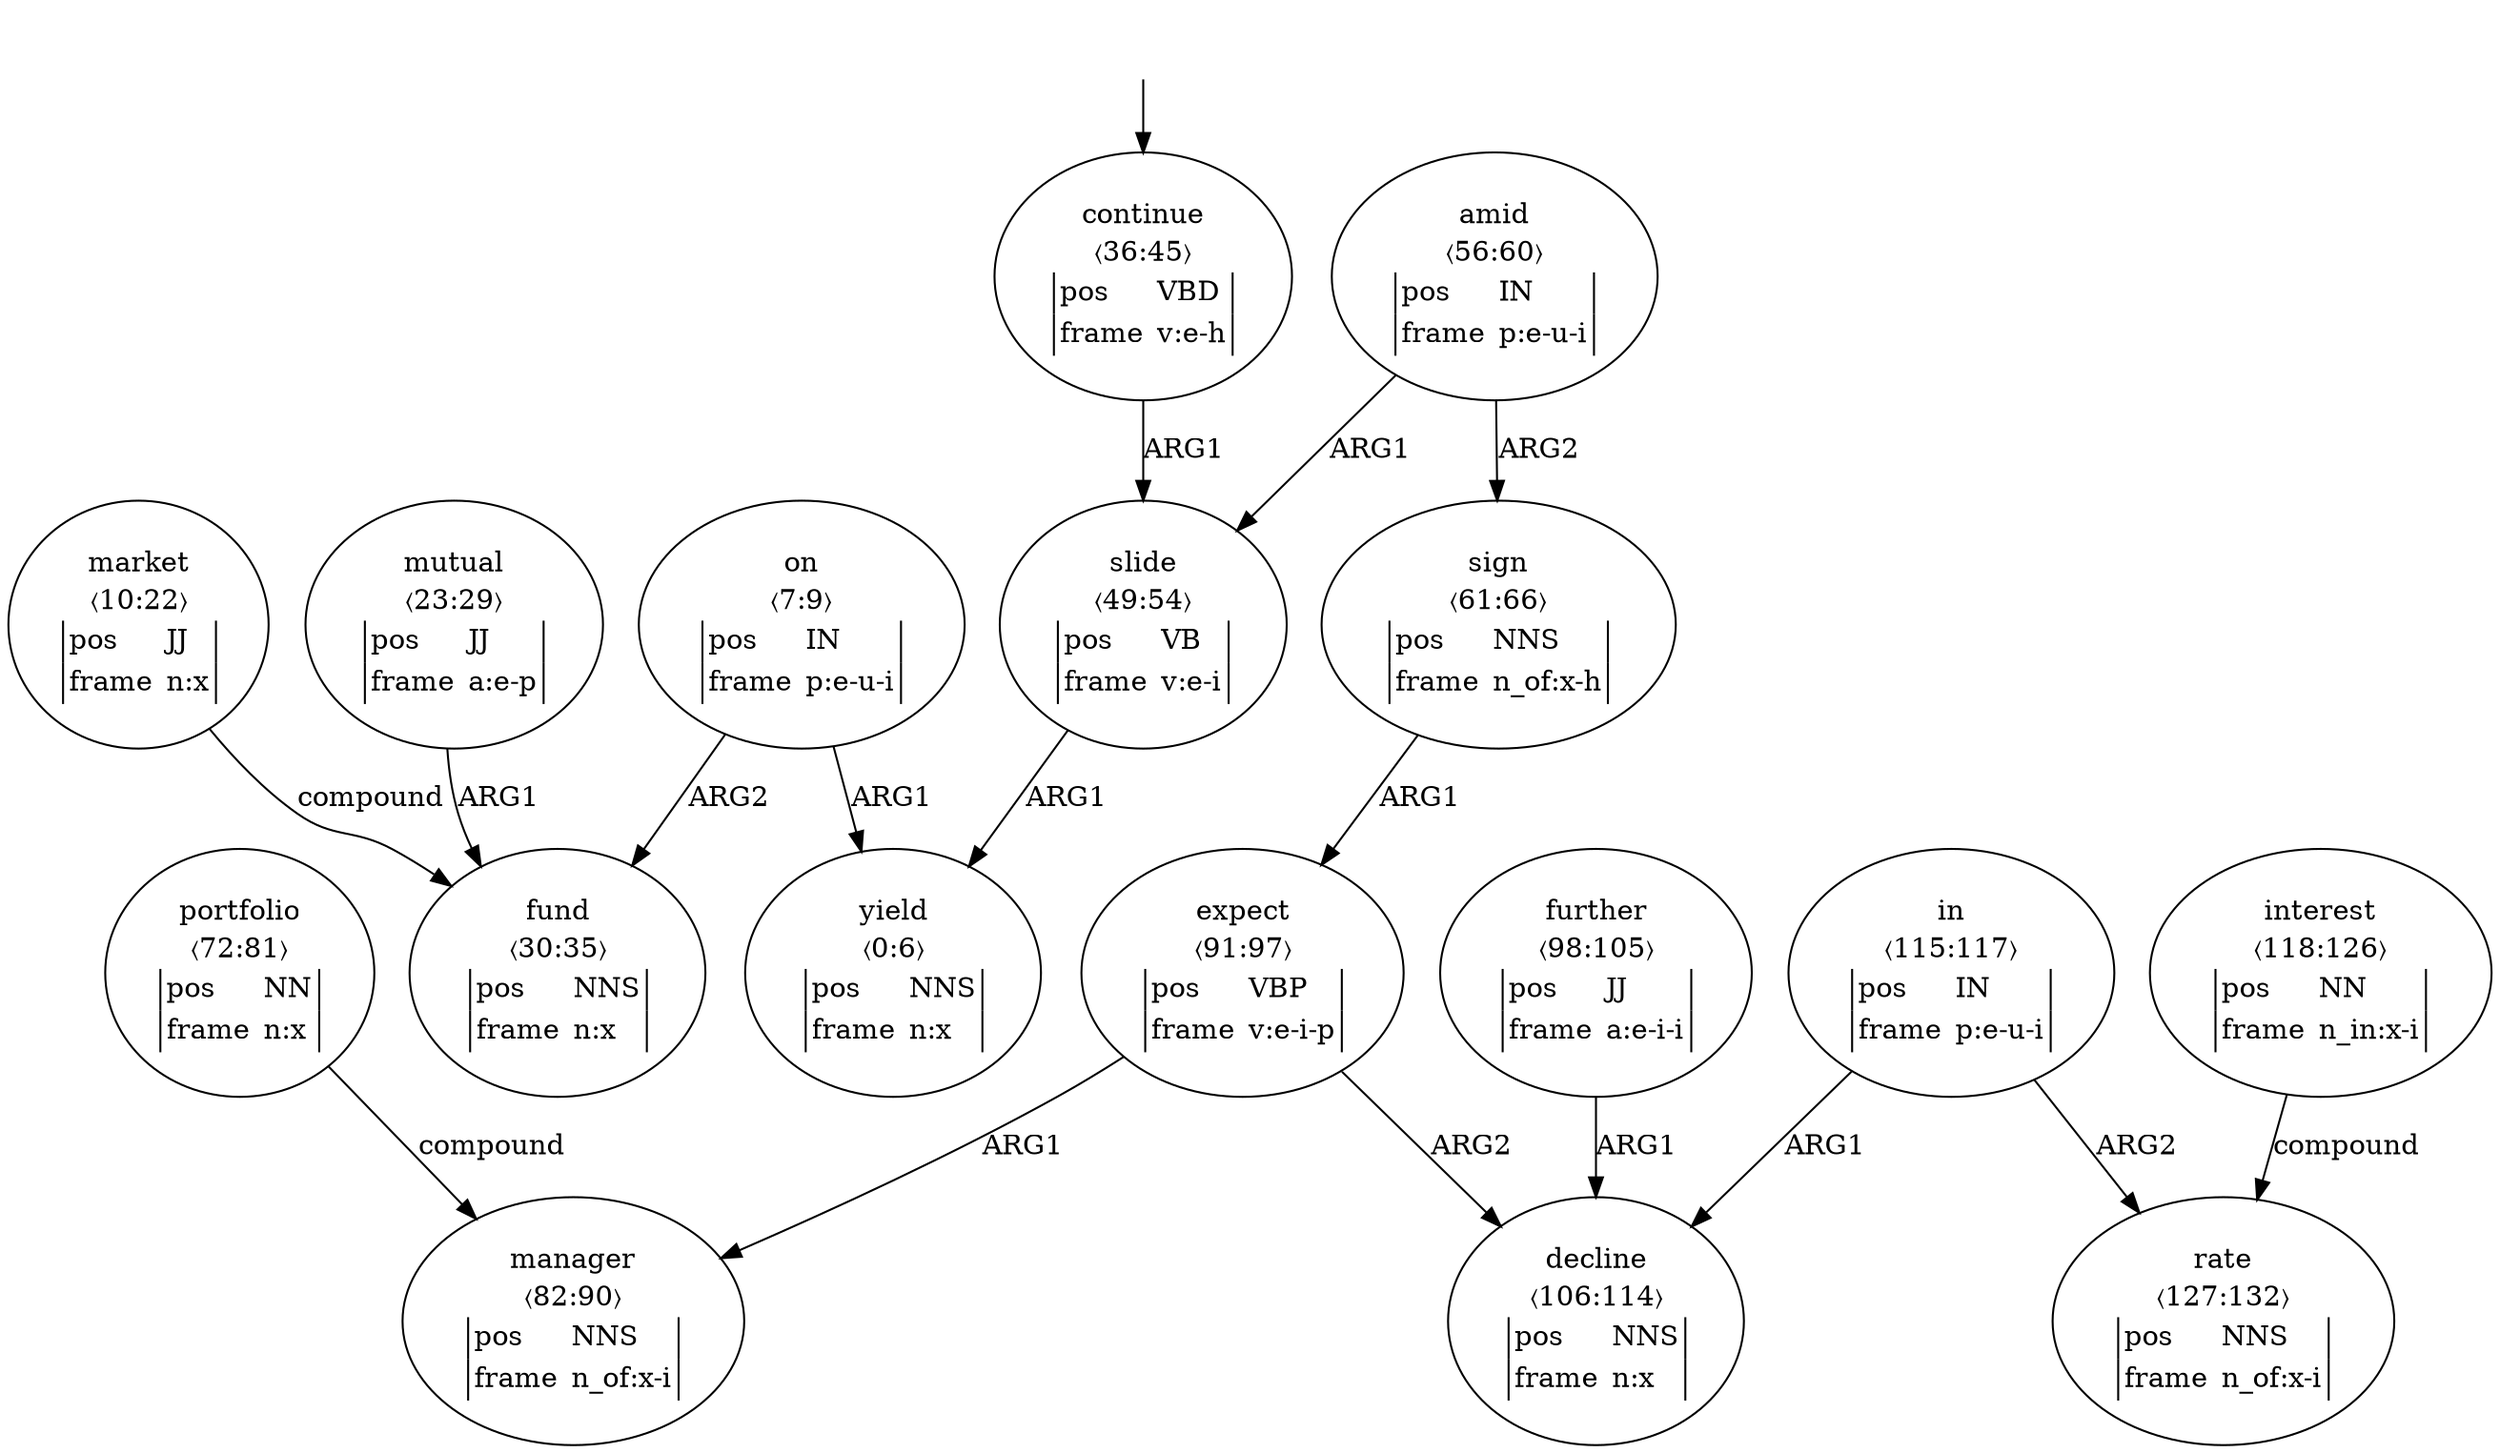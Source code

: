 digraph "20004001" {
  top [ style=invis ];
  top -> 5;
  0 [ label=<<table align="center" border="0" cellspacing="0"><tr><td colspan="2">yield</td></tr><tr><td colspan="2">〈0:6〉</td></tr><tr><td sides="l" border="1" align="left">pos</td><td sides="r" border="1" align="left">NNS</td></tr><tr><td sides="l" border="1" align="left">frame</td><td sides="r" border="1" align="left">n:x</td></tr></table>> ];
  1 [ label=<<table align="center" border="0" cellspacing="0"><tr><td colspan="2">on</td></tr><tr><td colspan="2">〈7:9〉</td></tr><tr><td sides="l" border="1" align="left">pos</td><td sides="r" border="1" align="left">IN</td></tr><tr><td sides="l" border="1" align="left">frame</td><td sides="r" border="1" align="left">p:e-u-i</td></tr></table>> ];
  2 [ label=<<table align="center" border="0" cellspacing="0"><tr><td colspan="2">market</td></tr><tr><td colspan="2">〈10:22〉</td></tr><tr><td sides="l" border="1" align="left">pos</td><td sides="r" border="1" align="left">JJ</td></tr><tr><td sides="l" border="1" align="left">frame</td><td sides="r" border="1" align="left">n:x</td></tr></table>> ];
  3 [ label=<<table align="center" border="0" cellspacing="0"><tr><td colspan="2">mutual</td></tr><tr><td colspan="2">〈23:29〉</td></tr><tr><td sides="l" border="1" align="left">pos</td><td sides="r" border="1" align="left">JJ</td></tr><tr><td sides="l" border="1" align="left">frame</td><td sides="r" border="1" align="left">a:e-p</td></tr></table>> ];
  4 [ label=<<table align="center" border="0" cellspacing="0"><tr><td colspan="2">fund</td></tr><tr><td colspan="2">〈30:35〉</td></tr><tr><td sides="l" border="1" align="left">pos</td><td sides="r" border="1" align="left">NNS</td></tr><tr><td sides="l" border="1" align="left">frame</td><td sides="r" border="1" align="left">n:x</td></tr></table>> ];
  5 [ label=<<table align="center" border="0" cellspacing="0"><tr><td colspan="2">continue</td></tr><tr><td colspan="2">〈36:45〉</td></tr><tr><td sides="l" border="1" align="left">pos</td><td sides="r" border="1" align="left">VBD</td></tr><tr><td sides="l" border="1" align="left">frame</td><td sides="r" border="1" align="left">v:e-h</td></tr></table>> ];
  7 [ label=<<table align="center" border="0" cellspacing="0"><tr><td colspan="2">slide</td></tr><tr><td colspan="2">〈49:54〉</td></tr><tr><td sides="l" border="1" align="left">pos</td><td sides="r" border="1" align="left">VB</td></tr><tr><td sides="l" border="1" align="left">frame</td><td sides="r" border="1" align="left">v:e-i</td></tr></table>> ];
  9 [ label=<<table align="center" border="0" cellspacing="0"><tr><td colspan="2">amid</td></tr><tr><td colspan="2">〈56:60〉</td></tr><tr><td sides="l" border="1" align="left">pos</td><td sides="r" border="1" align="left">IN</td></tr><tr><td sides="l" border="1" align="left">frame</td><td sides="r" border="1" align="left">p:e-u-i</td></tr></table>> ];
  10 [ label=<<table align="center" border="0" cellspacing="0"><tr><td colspan="2">sign</td></tr><tr><td colspan="2">〈61:66〉</td></tr><tr><td sides="l" border="1" align="left">pos</td><td sides="r" border="1" align="left">NNS</td></tr><tr><td sides="l" border="1" align="left">frame</td><td sides="r" border="1" align="left">n_of:x-h</td></tr></table>> ];
  12 [ label=<<table align="center" border="0" cellspacing="0"><tr><td colspan="2">portfolio</td></tr><tr><td colspan="2">〈72:81〉</td></tr><tr><td sides="l" border="1" align="left">pos</td><td sides="r" border="1" align="left">NN</td></tr><tr><td sides="l" border="1" align="left">frame</td><td sides="r" border="1" align="left">n:x</td></tr></table>> ];
  13 [ label=<<table align="center" border="0" cellspacing="0"><tr><td colspan="2">manager</td></tr><tr><td colspan="2">〈82:90〉</td></tr><tr><td sides="l" border="1" align="left">pos</td><td sides="r" border="1" align="left">NNS</td></tr><tr><td sides="l" border="1" align="left">frame</td><td sides="r" border="1" align="left">n_of:x-i</td></tr></table>> ];
  14 [ label=<<table align="center" border="0" cellspacing="0"><tr><td colspan="2">expect</td></tr><tr><td colspan="2">〈91:97〉</td></tr><tr><td sides="l" border="1" align="left">pos</td><td sides="r" border="1" align="left">VBP</td></tr><tr><td sides="l" border="1" align="left">frame</td><td sides="r" border="1" align="left">v:e-i-p</td></tr></table>> ];
  15 [ label=<<table align="center" border="0" cellspacing="0"><tr><td colspan="2">further</td></tr><tr><td colspan="2">〈98:105〉</td></tr><tr><td sides="l" border="1" align="left">pos</td><td sides="r" border="1" align="left">JJ</td></tr><tr><td sides="l" border="1" align="left">frame</td><td sides="r" border="1" align="left">a:e-i-i</td></tr></table>> ];
  16 [ label=<<table align="center" border="0" cellspacing="0"><tr><td colspan="2">decline</td></tr><tr><td colspan="2">〈106:114〉</td></tr><tr><td sides="l" border="1" align="left">pos</td><td sides="r" border="1" align="left">NNS</td></tr><tr><td sides="l" border="1" align="left">frame</td><td sides="r" border="1" align="left">n:x</td></tr></table>> ];
  17 [ label=<<table align="center" border="0" cellspacing="0"><tr><td colspan="2">in</td></tr><tr><td colspan="2">〈115:117〉</td></tr><tr><td sides="l" border="1" align="left">pos</td><td sides="r" border="1" align="left">IN</td></tr><tr><td sides="l" border="1" align="left">frame</td><td sides="r" border="1" align="left">p:e-u-i</td></tr></table>> ];
  18 [ label=<<table align="center" border="0" cellspacing="0"><tr><td colspan="2">interest</td></tr><tr><td colspan="2">〈118:126〉</td></tr><tr><td sides="l" border="1" align="left">pos</td><td sides="r" border="1" align="left">NN</td></tr><tr><td sides="l" border="1" align="left">frame</td><td sides="r" border="1" align="left">n_in:x-i</td></tr></table>> ];
  19 [ label=<<table align="center" border="0" cellspacing="0"><tr><td colspan="2">rate</td></tr><tr><td colspan="2">〈127:132〉</td></tr><tr><td sides="l" border="1" align="left">pos</td><td sides="r" border="1" align="left">NNS</td></tr><tr><td sides="l" border="1" align="left">frame</td><td sides="r" border="1" align="left">n_of:x-i</td></tr></table>> ];
  14 -> 13 [ label="ARG1" ];
  1 -> 4 [ label="ARG2" ];
  10 -> 14 [ label="ARG1" ];
  1 -> 0 [ label="ARG1" ];
  17 -> 16 [ label="ARG1" ];
  3 -> 4 [ label="ARG1" ];
  9 -> 10 [ label="ARG2" ];
  15 -> 16 [ label="ARG1" ];
  2 -> 4 [ label="compound" ];
  5 -> 7 [ label="ARG1" ];
  7 -> 0 [ label="ARG1" ];
  12 -> 13 [ label="compound" ];
  9 -> 7 [ label="ARG1" ];
  17 -> 19 [ label="ARG2" ];
  18 -> 19 [ label="compound" ];
  14 -> 16 [ label="ARG2" ];
}

